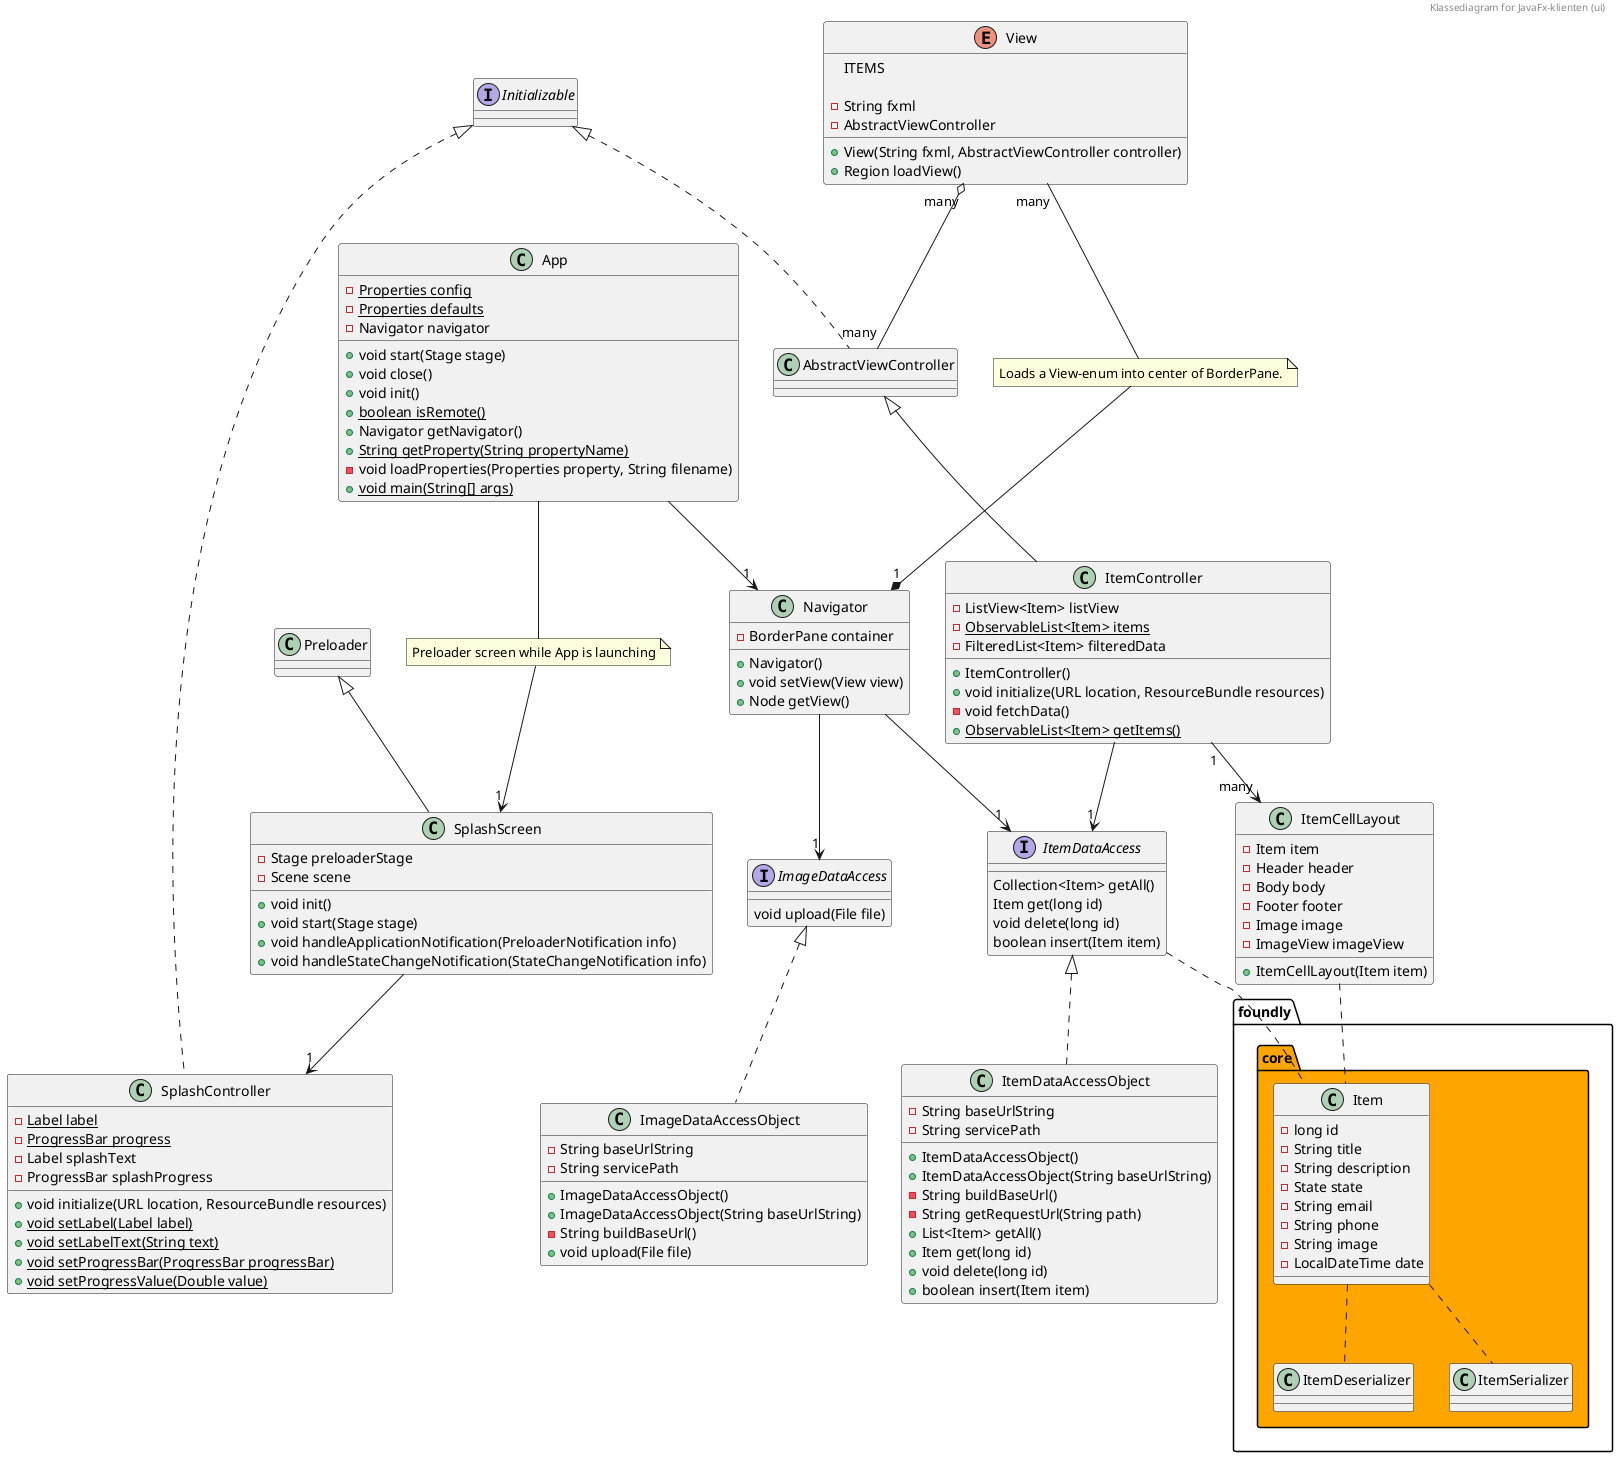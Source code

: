 @startuml
header Klassediagram for JavaFx-klienten (ui)

class App [[java:foundly.ui.App]] {
	-{static}Properties config
	-{static}Properties defaults
	-Navigator navigator
	+void start(Stage stage)
	+void close()
	+void init()
	+{static}boolean isRemote()
	+Navigator getNavigator()
	+{static}String getProperty(String propertyName)
	-void loadProperties(Properties property, String filename)
	+{static}void main(String[] args)
}

note "Preloader screen while App is launching" as N1
App -- N1
N1 --> "1" SplashScreen
class SplashScreen [[java:foundly.ui.SplashScreen]] {
	-Stage preloaderStage
	-Scene scene
	+void init()
	+void start(Stage stage)
	+void handleApplicationNotification(PreloaderNotification info)
	+void handleStateChangeNotification(StateChangeNotification info)
}
SplashScreen --> "1" SplashController
class SplashController [[java:foundly.ui.controller.SplashController]] {
	-{static}Label label
	-{static}ProgressBar progress
	-Label splashText
	-ProgressBar splashProgress
	+void initialize(URL location, ResourceBundle resources)
	+{static}void setLabel(Label label)
	+{static}void setLabelText(String text)
	+{static}void setProgressBar(ProgressBar progressBar)
	+{static}void setProgressValue(Double value)
}
Initializable <|.. SplashController

class Preloader [[java:javafx.application.Preloader]] {
}
Preloader <|-- SplashScreen

App--> "1" Navigator
class Navigator [[java:foundly.ui.controller.Navigator]] {
	-BorderPane container
	+Navigator()
	+void setView(View view)
	+Node getView()
}

note "Loads a View-enum into center of BorderPane." as N2
View "many" -- N2
N2 --* "1" Navigator

enum View{
ITEMS

	-String fxml
	-AbstractViewController

	+View(String fxml, AbstractViewController controller)
	+Region loadView()
}

class ItemController [[java:foundly.ui.controller.ItemController]] {
	-ListView<Item> listView
	-{static}ObservableList<Item> items
	-FilteredList<Item> filteredData
	+ItemController()
	+void initialize(URL location, ResourceBundle resources)
	-void fetchData()
	+{static}ObservableList<Item> getItems()
}
View "many" o-- "many" AbstractViewController 
class AbstractViewController [[java:foundly.ui.controller.AbstractViewController]] {
}
interface Initializable [[java:org.assertj.core.internal.bytebuddy.dynamic.ClassFileLocator$AgentBased$ClassLoadingDelegate$ForDelegatingClassLoader$Dispatcher$Initializable]] {
}
Initializable <|.. AbstractViewController
AbstractViewController <|-- ItemController

Navigator --> "1" ItemDataAccess 
ItemController--> "1" ItemDataAccess 
interface ItemDataAccess [[java:foundly.ui.dataaccess.ItemDataAccess]] {
	Collection<Item> getAll()
	Item get(long id)
	void delete(long id)
	boolean insert(Item item)
}
ItemController "1" --> "many" ItemCellLayout
class ItemCellLayout [[java:foundly.ui.container.ItemCellLayout]] {
	-Item item
	-Header header
	-Body body
	-Footer footer
	-Image image
	-ImageView imageView
	+ItemCellLayout(Item item)
}

class ItemDataAccessObject [[java:foundly.ui.dataaccess.ItemDataAccessObject]] {
	-String baseUrlString
	-String servicePath
	+ItemDataAccessObject()
	+ItemDataAccessObject(String baseUrlString)
	-String buildBaseUrl()
	-String getRequestUrl(String path)
	+List<Item> getAll()
	+Item get(long id)
	+void delete(long id)
	+boolean insert(Item item)
}
ItemDataAccess <|.. ItemDataAccessObject

Navigator --> "1" ImageDataAccess
interface ImageDataAccess [[java:foundly.ui.dataaccess.ImageDataAccess]] {
	void upload(File file)
}

class ImageDataAccessObject [[java:foundly.ui.dataaccess.ImageDataAccessObject]] {
	-String baseUrlString
	-String servicePath
	+ImageDataAccessObject()
	+ImageDataAccessObject(String baseUrlString)
	-String buildBaseUrl()
	+void upload(File file)
}
ImageDataAccess <|.. ImageDataAccessObject

namespace foundly.core #orange {

	class Item [[java:foundly.core.model.Item]] {
		-long id
		-String title
		-String description
		-State state
		-String email
		-String phone
		-String image
		-LocalDateTime date
	}
        class ItemDeserializer [[java:foundly.core.json.ItemDeserializer]] {
	}

	class ItemSerializer [[java:foundly.core.json.ItemSerializer]] {
	}

	Item .. ItemSerializer
	Item .. ItemDeserializer
}
ItemDataAccess .. foundly.core.Item
ItemCellLayout .. foundly.core.Item
@enduml